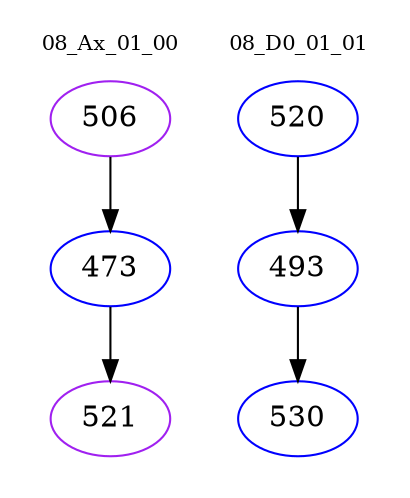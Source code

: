 digraph{
subgraph cluster_0 {
color = white
label = "08_Ax_01_00";
fontsize=10;
T0_506 [label="506", color="purple"]
T0_506 -> T0_473 [color="black"]
T0_473 [label="473", color="blue"]
T0_473 -> T0_521 [color="black"]
T0_521 [label="521", color="purple"]
}
subgraph cluster_1 {
color = white
label = "08_D0_01_01";
fontsize=10;
T1_520 [label="520", color="blue"]
T1_520 -> T1_493 [color="black"]
T1_493 [label="493", color="blue"]
T1_493 -> T1_530 [color="black"]
T1_530 [label="530", color="blue"]
}
}
